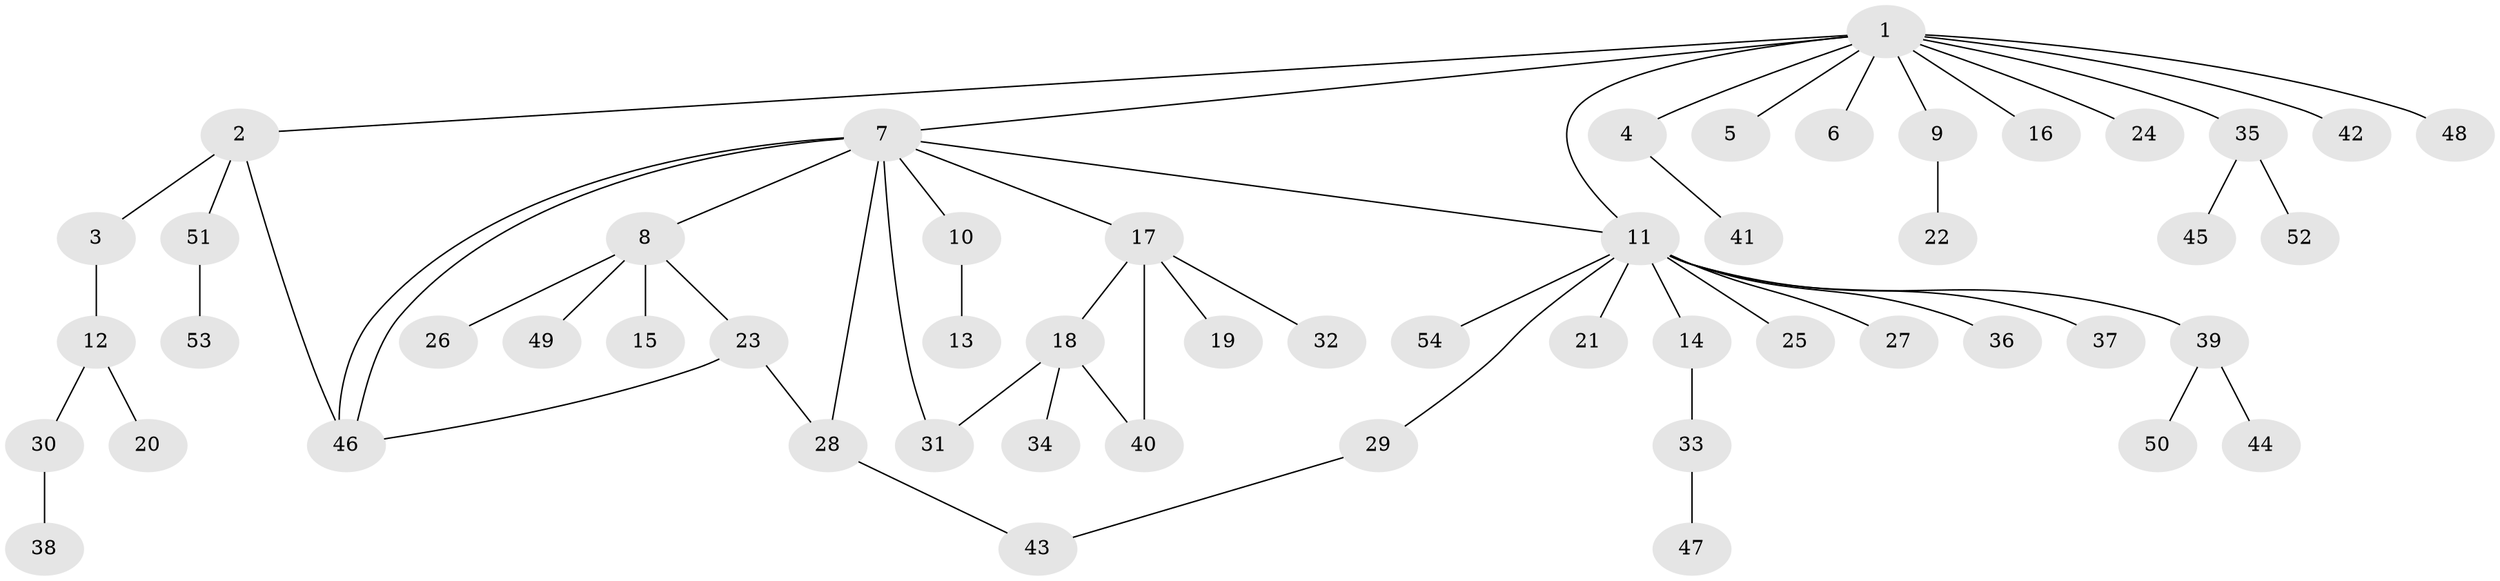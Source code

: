 // coarse degree distribution, {12: 0.02702702702702703, 4: 0.02702702702702703, 2: 0.13513513513513514, 1: 0.6756756756756757, 8: 0.02702702702702703, 5: 0.02702702702702703, 10: 0.02702702702702703, 3: 0.05405405405405406}
// Generated by graph-tools (version 1.1) at 2025/18/03/04/25 18:18:17]
// undirected, 54 vertices, 61 edges
graph export_dot {
graph [start="1"]
  node [color=gray90,style=filled];
  1;
  2;
  3;
  4;
  5;
  6;
  7;
  8;
  9;
  10;
  11;
  12;
  13;
  14;
  15;
  16;
  17;
  18;
  19;
  20;
  21;
  22;
  23;
  24;
  25;
  26;
  27;
  28;
  29;
  30;
  31;
  32;
  33;
  34;
  35;
  36;
  37;
  38;
  39;
  40;
  41;
  42;
  43;
  44;
  45;
  46;
  47;
  48;
  49;
  50;
  51;
  52;
  53;
  54;
  1 -- 2;
  1 -- 4;
  1 -- 5;
  1 -- 6;
  1 -- 7;
  1 -- 9;
  1 -- 11;
  1 -- 16;
  1 -- 24;
  1 -- 35;
  1 -- 42;
  1 -- 48;
  2 -- 3;
  2 -- 46;
  2 -- 51;
  3 -- 12;
  4 -- 41;
  7 -- 8;
  7 -- 10;
  7 -- 11;
  7 -- 17;
  7 -- 28;
  7 -- 31;
  7 -- 46;
  7 -- 46;
  8 -- 15;
  8 -- 23;
  8 -- 26;
  8 -- 49;
  9 -- 22;
  10 -- 13;
  11 -- 14;
  11 -- 21;
  11 -- 25;
  11 -- 27;
  11 -- 29;
  11 -- 36;
  11 -- 37;
  11 -- 39;
  11 -- 54;
  12 -- 20;
  12 -- 30;
  14 -- 33;
  17 -- 18;
  17 -- 19;
  17 -- 32;
  17 -- 40;
  18 -- 31;
  18 -- 34;
  18 -- 40;
  23 -- 28;
  23 -- 46;
  28 -- 43;
  29 -- 43;
  30 -- 38;
  33 -- 47;
  35 -- 45;
  35 -- 52;
  39 -- 44;
  39 -- 50;
  51 -- 53;
}
